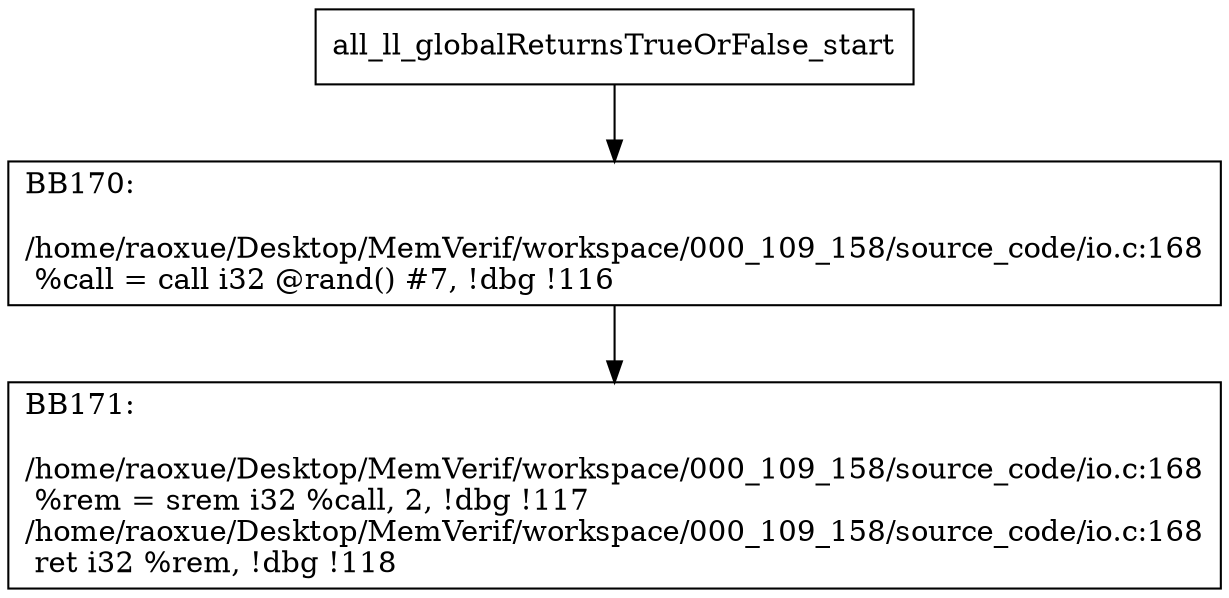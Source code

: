 digraph "CFG for'all_ll_globalReturnsTrueOrFalse' function" {
	BBall_ll_globalReturnsTrueOrFalse_start[shape=record,label="{all_ll_globalReturnsTrueOrFalse_start}"];
	BBall_ll_globalReturnsTrueOrFalse_start-> all_ll_globalReturnsTrueOrFalseBB170;
	all_ll_globalReturnsTrueOrFalseBB170 [shape=record, label="{BB170:\l\l/home/raoxue/Desktop/MemVerif/workspace/000_109_158/source_code/io.c:168\l
  %call = call i32 @rand() #7, !dbg !116\l
}"];
	all_ll_globalReturnsTrueOrFalseBB170-> all_ll_globalReturnsTrueOrFalseBB171;
	all_ll_globalReturnsTrueOrFalseBB171 [shape=record, label="{BB171:\l\l/home/raoxue/Desktop/MemVerif/workspace/000_109_158/source_code/io.c:168\l
  %rem = srem i32 %call, 2, !dbg !117\l
/home/raoxue/Desktop/MemVerif/workspace/000_109_158/source_code/io.c:168\l
  ret i32 %rem, !dbg !118\l
}"];
}

